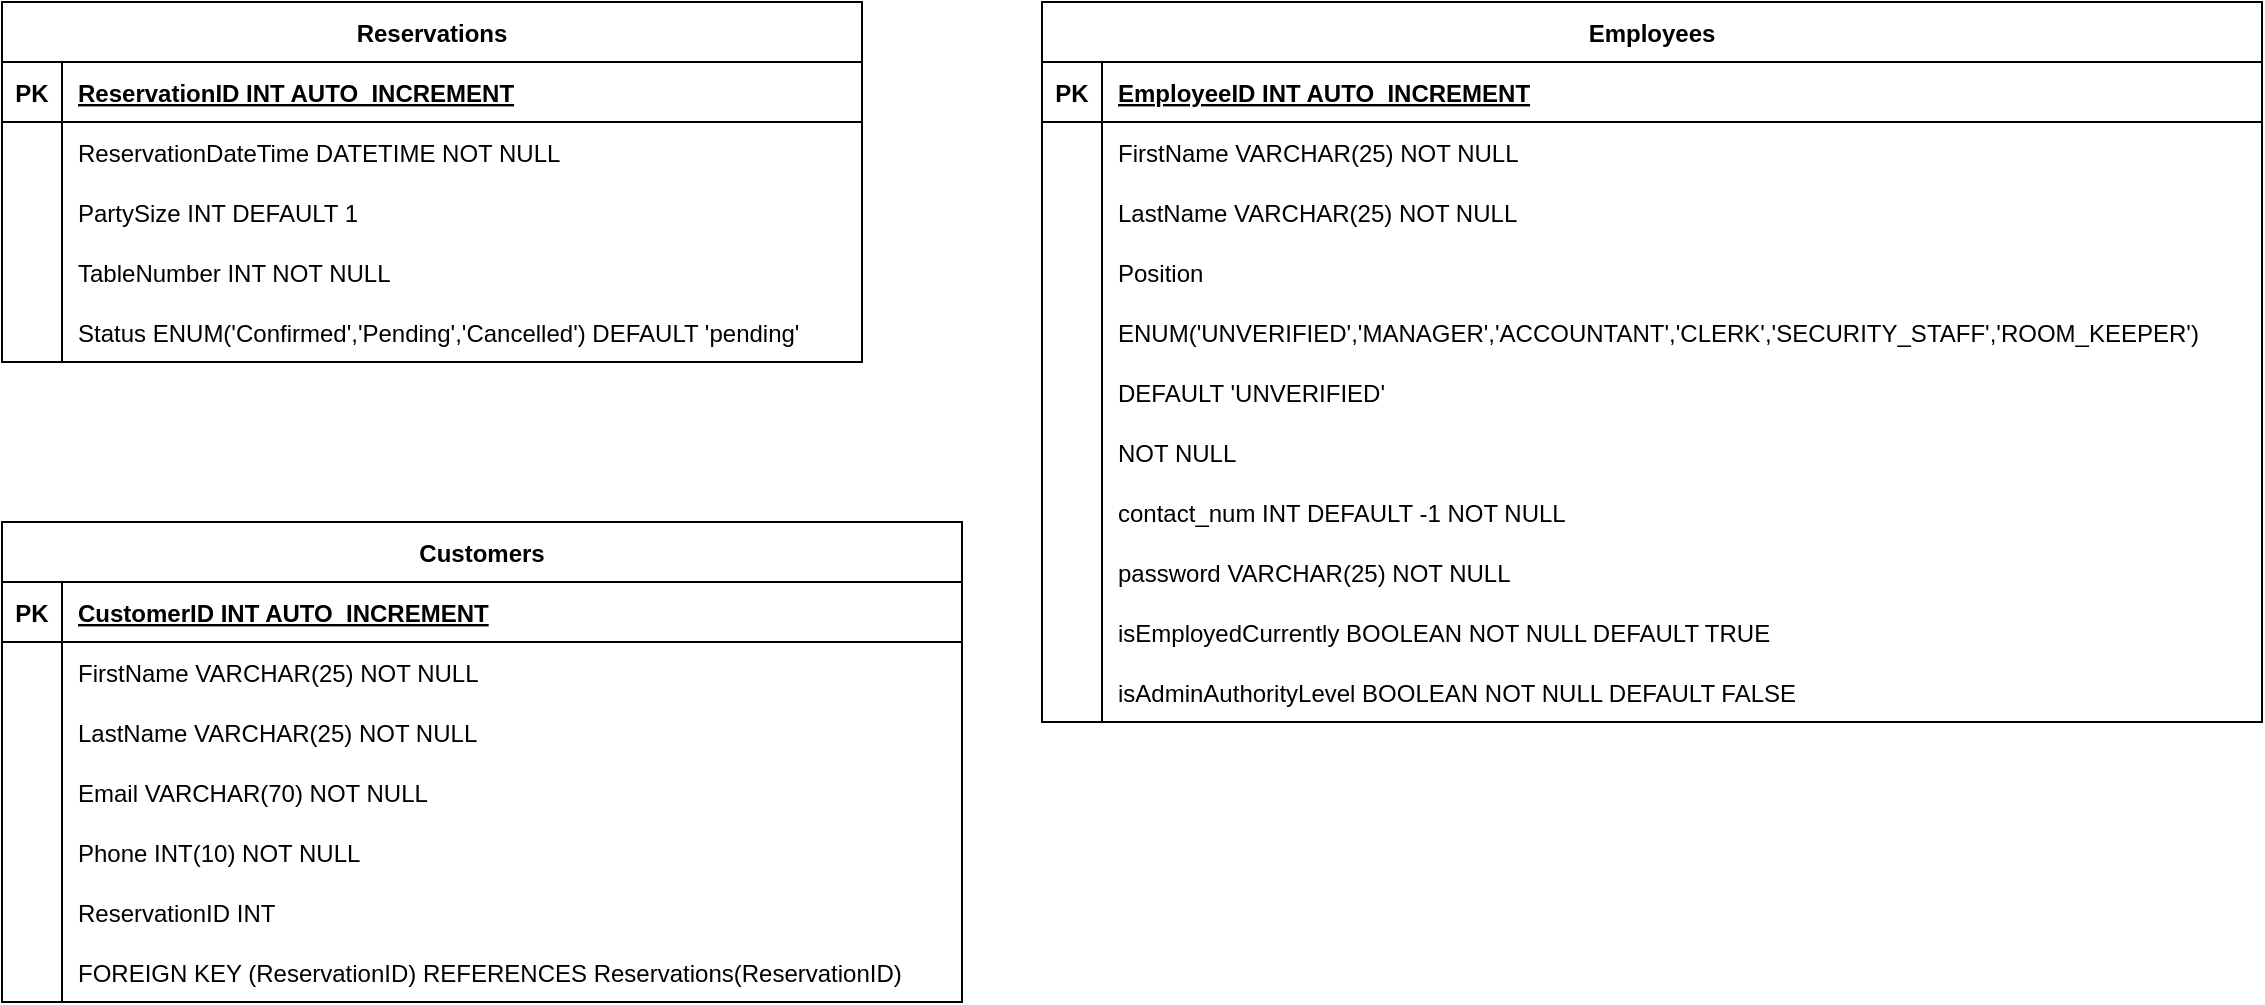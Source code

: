 <mxfile version="22.0.0" type="github">
  <diagram id="R2lEEEUBdFMjLlhIrx00" name="Page-1">
    <mxGraphModel dx="1984" dy="1049" grid="1" gridSize="10" guides="1" tooltips="1" connect="1" arrows="1" fold="1" page="1" pageScale="1" pageWidth="850" pageHeight="1100" math="0" shadow="0" extFonts="Permanent Marker^https://fonts.googleapis.com/css?family=Permanent+Marker">
      <root>
        <mxCell id="0" />
        <mxCell id="1" parent="0" />
        <mxCell id="FLJVyjkGzFyfFpLI97TE-1" value="Employees" style="shape=table;startSize=30;container=1;collapsible=1;childLayout=tableLayout;fixedRows=1;rowLines=0;fontStyle=1;align=center;resizeLast=1;" parent="1" vertex="1">
          <mxGeometry y="200" width="610" height="360" as="geometry" />
        </mxCell>
        <mxCell id="FLJVyjkGzFyfFpLI97TE-2" value="" style="shape=tableRow;horizontal=0;startSize=0;swimlaneHead=0;swimlaneBody=0;fillColor=none;collapsible=0;dropTarget=0;points=[[0,0.5],[1,0.5]];portConstraint=eastwest;strokeColor=inherit;top=0;left=0;right=0;bottom=1;" parent="FLJVyjkGzFyfFpLI97TE-1" vertex="1">
          <mxGeometry y="30" width="610" height="30" as="geometry" />
        </mxCell>
        <mxCell id="FLJVyjkGzFyfFpLI97TE-3" value="PK" style="shape=partialRectangle;overflow=hidden;connectable=0;fillColor=none;strokeColor=inherit;top=0;left=0;bottom=0;right=0;fontStyle=1;" parent="FLJVyjkGzFyfFpLI97TE-2" vertex="1">
          <mxGeometry width="30" height="30" as="geometry">
            <mxRectangle width="30" height="30" as="alternateBounds" />
          </mxGeometry>
        </mxCell>
        <mxCell id="FLJVyjkGzFyfFpLI97TE-4" value="EmployeeID INT AUTO_INCREMENT " style="shape=partialRectangle;overflow=hidden;connectable=0;fillColor=none;align=left;strokeColor=inherit;top=0;left=0;bottom=0;right=0;spacingLeft=6;fontStyle=5;" parent="FLJVyjkGzFyfFpLI97TE-2" vertex="1">
          <mxGeometry x="30" width="580" height="30" as="geometry">
            <mxRectangle width="580" height="30" as="alternateBounds" />
          </mxGeometry>
        </mxCell>
        <mxCell id="FLJVyjkGzFyfFpLI97TE-5" value="" style="shape=tableRow;horizontal=0;startSize=0;swimlaneHead=0;swimlaneBody=0;fillColor=none;collapsible=0;dropTarget=0;points=[[0,0.5],[1,0.5]];portConstraint=eastwest;strokeColor=inherit;top=0;left=0;right=0;bottom=0;" parent="FLJVyjkGzFyfFpLI97TE-1" vertex="1">
          <mxGeometry y="60" width="610" height="30" as="geometry" />
        </mxCell>
        <mxCell id="FLJVyjkGzFyfFpLI97TE-6" value="" style="shape=partialRectangle;overflow=hidden;connectable=0;fillColor=none;strokeColor=inherit;top=0;left=0;bottom=0;right=0;" parent="FLJVyjkGzFyfFpLI97TE-5" vertex="1">
          <mxGeometry width="30" height="30" as="geometry">
            <mxRectangle width="30" height="30" as="alternateBounds" />
          </mxGeometry>
        </mxCell>
        <mxCell id="FLJVyjkGzFyfFpLI97TE-7" value="FirstName  VARCHAR(25) NOT NULL" style="shape=partialRectangle;overflow=hidden;connectable=0;fillColor=none;align=left;strokeColor=inherit;top=0;left=0;bottom=0;right=0;spacingLeft=6;" parent="FLJVyjkGzFyfFpLI97TE-5" vertex="1">
          <mxGeometry x="30" width="580" height="30" as="geometry">
            <mxRectangle width="580" height="30" as="alternateBounds" />
          </mxGeometry>
        </mxCell>
        <mxCell id="FLJVyjkGzFyfFpLI97TE-8" value="" style="shape=tableRow;horizontal=0;startSize=0;swimlaneHead=0;swimlaneBody=0;fillColor=none;collapsible=0;dropTarget=0;points=[[0,0.5],[1,0.5]];portConstraint=eastwest;strokeColor=inherit;top=0;left=0;right=0;bottom=0;" parent="FLJVyjkGzFyfFpLI97TE-1" vertex="1">
          <mxGeometry y="90" width="610" height="30" as="geometry" />
        </mxCell>
        <mxCell id="FLJVyjkGzFyfFpLI97TE-9" value="" style="shape=partialRectangle;overflow=hidden;connectable=0;fillColor=none;strokeColor=inherit;top=0;left=0;bottom=0;right=0;" parent="FLJVyjkGzFyfFpLI97TE-8" vertex="1">
          <mxGeometry width="30" height="30" as="geometry">
            <mxRectangle width="30" height="30" as="alternateBounds" />
          </mxGeometry>
        </mxCell>
        <mxCell id="FLJVyjkGzFyfFpLI97TE-10" value="LastName VARCHAR(25) NOT NULL" style="shape=partialRectangle;overflow=hidden;connectable=0;fillColor=none;align=left;strokeColor=inherit;top=0;left=0;bottom=0;right=0;spacingLeft=6;" parent="FLJVyjkGzFyfFpLI97TE-8" vertex="1">
          <mxGeometry x="30" width="580" height="30" as="geometry">
            <mxRectangle width="580" height="30" as="alternateBounds" />
          </mxGeometry>
        </mxCell>
        <mxCell id="FLJVyjkGzFyfFpLI97TE-11" value="" style="shape=tableRow;horizontal=0;startSize=0;swimlaneHead=0;swimlaneBody=0;fillColor=none;collapsible=0;dropTarget=0;points=[[0,0.5],[1,0.5]];portConstraint=eastwest;strokeColor=inherit;top=0;left=0;right=0;bottom=0;" parent="FLJVyjkGzFyfFpLI97TE-1" vertex="1">
          <mxGeometry y="120" width="610" height="30" as="geometry" />
        </mxCell>
        <mxCell id="FLJVyjkGzFyfFpLI97TE-12" value="" style="shape=partialRectangle;overflow=hidden;connectable=0;fillColor=none;strokeColor=inherit;top=0;left=0;bottom=0;right=0;" parent="FLJVyjkGzFyfFpLI97TE-11" vertex="1">
          <mxGeometry width="30" height="30" as="geometry">
            <mxRectangle width="30" height="30" as="alternateBounds" />
          </mxGeometry>
        </mxCell>
        <mxCell id="FLJVyjkGzFyfFpLI97TE-13" value="Position" style="shape=partialRectangle;overflow=hidden;connectable=0;fillColor=none;align=left;strokeColor=inherit;top=0;left=0;bottom=0;right=0;spacingLeft=6;" parent="FLJVyjkGzFyfFpLI97TE-11" vertex="1">
          <mxGeometry x="30" width="580" height="30" as="geometry">
            <mxRectangle width="580" height="30" as="alternateBounds" />
          </mxGeometry>
        </mxCell>
        <mxCell id="FLJVyjkGzFyfFpLI97TE-14" value="" style="shape=tableRow;horizontal=0;startSize=0;swimlaneHead=0;swimlaneBody=0;fillColor=none;collapsible=0;dropTarget=0;points=[[0,0.5],[1,0.5]];portConstraint=eastwest;strokeColor=inherit;top=0;left=0;right=0;bottom=0;" parent="FLJVyjkGzFyfFpLI97TE-1" vertex="1">
          <mxGeometry y="150" width="610" height="30" as="geometry" />
        </mxCell>
        <mxCell id="FLJVyjkGzFyfFpLI97TE-15" value="" style="shape=partialRectangle;overflow=hidden;connectable=0;fillColor=none;strokeColor=inherit;top=0;left=0;bottom=0;right=0;" parent="FLJVyjkGzFyfFpLI97TE-14" vertex="1">
          <mxGeometry width="30" height="30" as="geometry">
            <mxRectangle width="30" height="30" as="alternateBounds" />
          </mxGeometry>
        </mxCell>
        <mxCell id="FLJVyjkGzFyfFpLI97TE-16" value="ENUM(&#39;UNVERIFIED&#39;,&#39;MANAGER&#39;,&#39;ACCOUNTANT&#39;,&#39;CLERK&#39;,&#39;SECURITY_STAFF&#39;,&#39;ROOM_KEEPER&#39;)" style="shape=partialRectangle;overflow=hidden;connectable=0;fillColor=none;align=left;strokeColor=inherit;top=0;left=0;bottom=0;right=0;spacingLeft=6;" parent="FLJVyjkGzFyfFpLI97TE-14" vertex="1">
          <mxGeometry x="30" width="580" height="30" as="geometry">
            <mxRectangle width="580" height="30" as="alternateBounds" />
          </mxGeometry>
        </mxCell>
        <mxCell id="FLJVyjkGzFyfFpLI97TE-17" value="" style="shape=tableRow;horizontal=0;startSize=0;swimlaneHead=0;swimlaneBody=0;fillColor=none;collapsible=0;dropTarget=0;points=[[0,0.5],[1,0.5]];portConstraint=eastwest;strokeColor=inherit;top=0;left=0;right=0;bottom=0;" parent="FLJVyjkGzFyfFpLI97TE-1" vertex="1">
          <mxGeometry y="180" width="610" height="30" as="geometry" />
        </mxCell>
        <mxCell id="FLJVyjkGzFyfFpLI97TE-18" value="" style="shape=partialRectangle;overflow=hidden;connectable=0;fillColor=none;strokeColor=inherit;top=0;left=0;bottom=0;right=0;" parent="FLJVyjkGzFyfFpLI97TE-17" vertex="1">
          <mxGeometry width="30" height="30" as="geometry">
            <mxRectangle width="30" height="30" as="alternateBounds" />
          </mxGeometry>
        </mxCell>
        <mxCell id="FLJVyjkGzFyfFpLI97TE-19" value="DEFAULT &#39;UNVERIFIED&#39;" style="shape=partialRectangle;overflow=hidden;connectable=0;fillColor=none;align=left;strokeColor=inherit;top=0;left=0;bottom=0;right=0;spacingLeft=6;" parent="FLJVyjkGzFyfFpLI97TE-17" vertex="1">
          <mxGeometry x="30" width="580" height="30" as="geometry">
            <mxRectangle width="580" height="30" as="alternateBounds" />
          </mxGeometry>
        </mxCell>
        <mxCell id="FLJVyjkGzFyfFpLI97TE-20" value="" style="shape=tableRow;horizontal=0;startSize=0;swimlaneHead=0;swimlaneBody=0;fillColor=none;collapsible=0;dropTarget=0;points=[[0,0.5],[1,0.5]];portConstraint=eastwest;strokeColor=inherit;top=0;left=0;right=0;bottom=0;" parent="FLJVyjkGzFyfFpLI97TE-1" vertex="1">
          <mxGeometry y="210" width="610" height="30" as="geometry" />
        </mxCell>
        <mxCell id="FLJVyjkGzFyfFpLI97TE-21" value="" style="shape=partialRectangle;overflow=hidden;connectable=0;fillColor=none;strokeColor=inherit;top=0;left=0;bottom=0;right=0;" parent="FLJVyjkGzFyfFpLI97TE-20" vertex="1">
          <mxGeometry width="30" height="30" as="geometry">
            <mxRectangle width="30" height="30" as="alternateBounds" />
          </mxGeometry>
        </mxCell>
        <mxCell id="FLJVyjkGzFyfFpLI97TE-22" value="NOT NULL" style="shape=partialRectangle;overflow=hidden;connectable=0;fillColor=none;align=left;strokeColor=inherit;top=0;left=0;bottom=0;right=0;spacingLeft=6;" parent="FLJVyjkGzFyfFpLI97TE-20" vertex="1">
          <mxGeometry x="30" width="580" height="30" as="geometry">
            <mxRectangle width="580" height="30" as="alternateBounds" />
          </mxGeometry>
        </mxCell>
        <mxCell id="FLJVyjkGzFyfFpLI97TE-23" value="" style="shape=tableRow;horizontal=0;startSize=0;swimlaneHead=0;swimlaneBody=0;fillColor=none;collapsible=0;dropTarget=0;points=[[0,0.5],[1,0.5]];portConstraint=eastwest;strokeColor=inherit;top=0;left=0;right=0;bottom=0;" parent="FLJVyjkGzFyfFpLI97TE-1" vertex="1">
          <mxGeometry y="240" width="610" height="30" as="geometry" />
        </mxCell>
        <mxCell id="FLJVyjkGzFyfFpLI97TE-24" value="" style="shape=partialRectangle;overflow=hidden;connectable=0;fillColor=none;strokeColor=inherit;top=0;left=0;bottom=0;right=0;" parent="FLJVyjkGzFyfFpLI97TE-23" vertex="1">
          <mxGeometry width="30" height="30" as="geometry">
            <mxRectangle width="30" height="30" as="alternateBounds" />
          </mxGeometry>
        </mxCell>
        <mxCell id="FLJVyjkGzFyfFpLI97TE-25" value="contact_num INT DEFAULT -1 NOT NULL" style="shape=partialRectangle;overflow=hidden;connectable=0;fillColor=none;align=left;strokeColor=inherit;top=0;left=0;bottom=0;right=0;spacingLeft=6;" parent="FLJVyjkGzFyfFpLI97TE-23" vertex="1">
          <mxGeometry x="30" width="580" height="30" as="geometry">
            <mxRectangle width="580" height="30" as="alternateBounds" />
          </mxGeometry>
        </mxCell>
        <mxCell id="FLJVyjkGzFyfFpLI97TE-26" value="" style="shape=tableRow;horizontal=0;startSize=0;swimlaneHead=0;swimlaneBody=0;fillColor=none;collapsible=0;dropTarget=0;points=[[0,0.5],[1,0.5]];portConstraint=eastwest;strokeColor=inherit;top=0;left=0;right=0;bottom=0;" parent="FLJVyjkGzFyfFpLI97TE-1" vertex="1">
          <mxGeometry y="270" width="610" height="30" as="geometry" />
        </mxCell>
        <mxCell id="FLJVyjkGzFyfFpLI97TE-27" value="" style="shape=partialRectangle;overflow=hidden;connectable=0;fillColor=none;strokeColor=inherit;top=0;left=0;bottom=0;right=0;" parent="FLJVyjkGzFyfFpLI97TE-26" vertex="1">
          <mxGeometry width="30" height="30" as="geometry">
            <mxRectangle width="30" height="30" as="alternateBounds" />
          </mxGeometry>
        </mxCell>
        <mxCell id="FLJVyjkGzFyfFpLI97TE-28" value="password VARCHAR(25) NOT NULL" style="shape=partialRectangle;overflow=hidden;connectable=0;fillColor=none;align=left;strokeColor=inherit;top=0;left=0;bottom=0;right=0;spacingLeft=6;" parent="FLJVyjkGzFyfFpLI97TE-26" vertex="1">
          <mxGeometry x="30" width="580" height="30" as="geometry">
            <mxRectangle width="580" height="30" as="alternateBounds" />
          </mxGeometry>
        </mxCell>
        <mxCell id="FLJVyjkGzFyfFpLI97TE-29" value="" style="shape=tableRow;horizontal=0;startSize=0;swimlaneHead=0;swimlaneBody=0;fillColor=none;collapsible=0;dropTarget=0;points=[[0,0.5],[1,0.5]];portConstraint=eastwest;strokeColor=inherit;top=0;left=0;right=0;bottom=0;" parent="FLJVyjkGzFyfFpLI97TE-1" vertex="1">
          <mxGeometry y="300" width="610" height="30" as="geometry" />
        </mxCell>
        <mxCell id="FLJVyjkGzFyfFpLI97TE-30" value="" style="shape=partialRectangle;overflow=hidden;connectable=0;fillColor=none;strokeColor=inherit;top=0;left=0;bottom=0;right=0;" parent="FLJVyjkGzFyfFpLI97TE-29" vertex="1">
          <mxGeometry width="30" height="30" as="geometry">
            <mxRectangle width="30" height="30" as="alternateBounds" />
          </mxGeometry>
        </mxCell>
        <mxCell id="FLJVyjkGzFyfFpLI97TE-31" value="isEmployedCurrently BOOLEAN NOT NULL DEFAULT TRUE" style="shape=partialRectangle;overflow=hidden;connectable=0;fillColor=none;align=left;strokeColor=inherit;top=0;left=0;bottom=0;right=0;spacingLeft=6;" parent="FLJVyjkGzFyfFpLI97TE-29" vertex="1">
          <mxGeometry x="30" width="580" height="30" as="geometry">
            <mxRectangle width="580" height="30" as="alternateBounds" />
          </mxGeometry>
        </mxCell>
        <mxCell id="FLJVyjkGzFyfFpLI97TE-32" value="" style="shape=tableRow;horizontal=0;startSize=0;swimlaneHead=0;swimlaneBody=0;fillColor=none;collapsible=0;dropTarget=0;points=[[0,0.5],[1,0.5]];portConstraint=eastwest;strokeColor=inherit;top=0;left=0;right=0;bottom=0;" parent="FLJVyjkGzFyfFpLI97TE-1" vertex="1">
          <mxGeometry y="330" width="610" height="30" as="geometry" />
        </mxCell>
        <mxCell id="FLJVyjkGzFyfFpLI97TE-33" value="" style="shape=partialRectangle;overflow=hidden;connectable=0;fillColor=none;strokeColor=inherit;top=0;left=0;bottom=0;right=0;" parent="FLJVyjkGzFyfFpLI97TE-32" vertex="1">
          <mxGeometry width="30" height="30" as="geometry">
            <mxRectangle width="30" height="30" as="alternateBounds" />
          </mxGeometry>
        </mxCell>
        <mxCell id="FLJVyjkGzFyfFpLI97TE-34" value="isAdminAuthorityLevel BOOLEAN NOT NULL DEFAULT FALSE" style="shape=partialRectangle;overflow=hidden;connectable=0;fillColor=none;align=left;strokeColor=inherit;top=0;left=0;bottom=0;right=0;spacingLeft=6;" parent="FLJVyjkGzFyfFpLI97TE-32" vertex="1">
          <mxGeometry x="30" width="580" height="30" as="geometry">
            <mxRectangle width="580" height="30" as="alternateBounds" />
          </mxGeometry>
        </mxCell>
        <mxCell id="FLJVyjkGzFyfFpLI97TE-35" value="Reservations" style="shape=table;startSize=30;container=1;collapsible=1;childLayout=tableLayout;fixedRows=1;rowLines=0;fontStyle=1;align=center;resizeLast=1;" parent="1" vertex="1">
          <mxGeometry x="-520" y="200" width="430" height="180" as="geometry" />
        </mxCell>
        <mxCell id="FLJVyjkGzFyfFpLI97TE-36" value="" style="shape=tableRow;horizontal=0;startSize=0;swimlaneHead=0;swimlaneBody=0;fillColor=none;collapsible=0;dropTarget=0;points=[[0,0.5],[1,0.5]];portConstraint=eastwest;strokeColor=inherit;top=0;left=0;right=0;bottom=1;" parent="FLJVyjkGzFyfFpLI97TE-35" vertex="1">
          <mxGeometry y="30" width="430" height="30" as="geometry" />
        </mxCell>
        <mxCell id="FLJVyjkGzFyfFpLI97TE-37" value="PK" style="shape=partialRectangle;overflow=hidden;connectable=0;fillColor=none;strokeColor=inherit;top=0;left=0;bottom=0;right=0;fontStyle=1;" parent="FLJVyjkGzFyfFpLI97TE-36" vertex="1">
          <mxGeometry width="30" height="30" as="geometry">
            <mxRectangle width="30" height="30" as="alternateBounds" />
          </mxGeometry>
        </mxCell>
        <mxCell id="FLJVyjkGzFyfFpLI97TE-38" value="ReservationID INT AUTO_INCREMENT " style="shape=partialRectangle;overflow=hidden;connectable=0;fillColor=none;align=left;strokeColor=inherit;top=0;left=0;bottom=0;right=0;spacingLeft=6;fontStyle=5;" parent="FLJVyjkGzFyfFpLI97TE-36" vertex="1">
          <mxGeometry x="30" width="400" height="30" as="geometry">
            <mxRectangle width="400" height="30" as="alternateBounds" />
          </mxGeometry>
        </mxCell>
        <mxCell id="FLJVyjkGzFyfFpLI97TE-39" value="" style="shape=tableRow;horizontal=0;startSize=0;swimlaneHead=0;swimlaneBody=0;fillColor=none;collapsible=0;dropTarget=0;points=[[0,0.5],[1,0.5]];portConstraint=eastwest;strokeColor=inherit;top=0;left=0;right=0;bottom=0;" parent="FLJVyjkGzFyfFpLI97TE-35" vertex="1">
          <mxGeometry y="60" width="430" height="30" as="geometry" />
        </mxCell>
        <mxCell id="FLJVyjkGzFyfFpLI97TE-40" value="" style="shape=partialRectangle;overflow=hidden;connectable=0;fillColor=none;strokeColor=inherit;top=0;left=0;bottom=0;right=0;" parent="FLJVyjkGzFyfFpLI97TE-39" vertex="1">
          <mxGeometry width="30" height="30" as="geometry">
            <mxRectangle width="30" height="30" as="alternateBounds" />
          </mxGeometry>
        </mxCell>
        <mxCell id="FLJVyjkGzFyfFpLI97TE-41" value="ReservationDateTime DATETIME NOT NULL" style="shape=partialRectangle;overflow=hidden;connectable=0;fillColor=none;align=left;strokeColor=inherit;top=0;left=0;bottom=0;right=0;spacingLeft=6;" parent="FLJVyjkGzFyfFpLI97TE-39" vertex="1">
          <mxGeometry x="30" width="400" height="30" as="geometry">
            <mxRectangle width="400" height="30" as="alternateBounds" />
          </mxGeometry>
        </mxCell>
        <mxCell id="FLJVyjkGzFyfFpLI97TE-42" value="" style="shape=tableRow;horizontal=0;startSize=0;swimlaneHead=0;swimlaneBody=0;fillColor=none;collapsible=0;dropTarget=0;points=[[0,0.5],[1,0.5]];portConstraint=eastwest;strokeColor=inherit;top=0;left=0;right=0;bottom=0;" parent="FLJVyjkGzFyfFpLI97TE-35" vertex="1">
          <mxGeometry y="90" width="430" height="30" as="geometry" />
        </mxCell>
        <mxCell id="FLJVyjkGzFyfFpLI97TE-43" value="" style="shape=partialRectangle;overflow=hidden;connectable=0;fillColor=none;strokeColor=inherit;top=0;left=0;bottom=0;right=0;" parent="FLJVyjkGzFyfFpLI97TE-42" vertex="1">
          <mxGeometry width="30" height="30" as="geometry">
            <mxRectangle width="30" height="30" as="alternateBounds" />
          </mxGeometry>
        </mxCell>
        <mxCell id="FLJVyjkGzFyfFpLI97TE-44" value="PartySize INT DEFAULT 1" style="shape=partialRectangle;overflow=hidden;connectable=0;fillColor=none;align=left;strokeColor=inherit;top=0;left=0;bottom=0;right=0;spacingLeft=6;" parent="FLJVyjkGzFyfFpLI97TE-42" vertex="1">
          <mxGeometry x="30" width="400" height="30" as="geometry">
            <mxRectangle width="400" height="30" as="alternateBounds" />
          </mxGeometry>
        </mxCell>
        <mxCell id="FLJVyjkGzFyfFpLI97TE-45" value="" style="shape=tableRow;horizontal=0;startSize=0;swimlaneHead=0;swimlaneBody=0;fillColor=none;collapsible=0;dropTarget=0;points=[[0,0.5],[1,0.5]];portConstraint=eastwest;strokeColor=inherit;top=0;left=0;right=0;bottom=0;" parent="FLJVyjkGzFyfFpLI97TE-35" vertex="1">
          <mxGeometry y="120" width="430" height="30" as="geometry" />
        </mxCell>
        <mxCell id="FLJVyjkGzFyfFpLI97TE-46" value="" style="shape=partialRectangle;overflow=hidden;connectable=0;fillColor=none;strokeColor=inherit;top=0;left=0;bottom=0;right=0;" parent="FLJVyjkGzFyfFpLI97TE-45" vertex="1">
          <mxGeometry width="30" height="30" as="geometry">
            <mxRectangle width="30" height="30" as="alternateBounds" />
          </mxGeometry>
        </mxCell>
        <mxCell id="FLJVyjkGzFyfFpLI97TE-47" value="TableNumber INT NOT NULL" style="shape=partialRectangle;overflow=hidden;connectable=0;fillColor=none;align=left;strokeColor=inherit;top=0;left=0;bottom=0;right=0;spacingLeft=6;" parent="FLJVyjkGzFyfFpLI97TE-45" vertex="1">
          <mxGeometry x="30" width="400" height="30" as="geometry">
            <mxRectangle width="400" height="30" as="alternateBounds" />
          </mxGeometry>
        </mxCell>
        <mxCell id="FLJVyjkGzFyfFpLI97TE-48" value="" style="shape=tableRow;horizontal=0;startSize=0;swimlaneHead=0;swimlaneBody=0;fillColor=none;collapsible=0;dropTarget=0;points=[[0,0.5],[1,0.5]];portConstraint=eastwest;strokeColor=inherit;top=0;left=0;right=0;bottom=0;" parent="FLJVyjkGzFyfFpLI97TE-35" vertex="1">
          <mxGeometry y="150" width="430" height="30" as="geometry" />
        </mxCell>
        <mxCell id="FLJVyjkGzFyfFpLI97TE-49" value="" style="shape=partialRectangle;overflow=hidden;connectable=0;fillColor=none;strokeColor=inherit;top=0;left=0;bottom=0;right=0;" parent="FLJVyjkGzFyfFpLI97TE-48" vertex="1">
          <mxGeometry width="30" height="30" as="geometry">
            <mxRectangle width="30" height="30" as="alternateBounds" />
          </mxGeometry>
        </mxCell>
        <mxCell id="FLJVyjkGzFyfFpLI97TE-50" value="Status ENUM(&#39;Confirmed&#39;,&#39;Pending&#39;,&#39;Cancelled&#39;) DEFAULT &#39;pending&#39;" style="shape=partialRectangle;overflow=hidden;connectable=0;fillColor=none;align=left;strokeColor=inherit;top=0;left=0;bottom=0;right=0;spacingLeft=6;" parent="FLJVyjkGzFyfFpLI97TE-48" vertex="1">
          <mxGeometry x="30" width="400" height="30" as="geometry">
            <mxRectangle width="400" height="30" as="alternateBounds" />
          </mxGeometry>
        </mxCell>
        <mxCell id="FLJVyjkGzFyfFpLI97TE-51" value="Customers" style="shape=table;startSize=30;container=1;collapsible=1;childLayout=tableLayout;fixedRows=1;rowLines=0;fontStyle=1;align=center;resizeLast=1;" parent="1" vertex="1">
          <mxGeometry x="-520" y="460" width="480" height="240" as="geometry" />
        </mxCell>
        <mxCell id="FLJVyjkGzFyfFpLI97TE-52" value="" style="shape=tableRow;horizontal=0;startSize=0;swimlaneHead=0;swimlaneBody=0;fillColor=none;collapsible=0;dropTarget=0;points=[[0,0.5],[1,0.5]];portConstraint=eastwest;strokeColor=inherit;top=0;left=0;right=0;bottom=1;" parent="FLJVyjkGzFyfFpLI97TE-51" vertex="1">
          <mxGeometry y="30" width="480" height="30" as="geometry" />
        </mxCell>
        <mxCell id="FLJVyjkGzFyfFpLI97TE-53" value="PK" style="shape=partialRectangle;overflow=hidden;connectable=0;fillColor=none;strokeColor=inherit;top=0;left=0;bottom=0;right=0;fontStyle=1;" parent="FLJVyjkGzFyfFpLI97TE-52" vertex="1">
          <mxGeometry width="30" height="30" as="geometry">
            <mxRectangle width="30" height="30" as="alternateBounds" />
          </mxGeometry>
        </mxCell>
        <mxCell id="FLJVyjkGzFyfFpLI97TE-54" value="CustomerID INT AUTO_INCREMENT " style="shape=partialRectangle;overflow=hidden;connectable=0;fillColor=none;align=left;strokeColor=inherit;top=0;left=0;bottom=0;right=0;spacingLeft=6;fontStyle=5;" parent="FLJVyjkGzFyfFpLI97TE-52" vertex="1">
          <mxGeometry x="30" width="450" height="30" as="geometry">
            <mxRectangle width="450" height="30" as="alternateBounds" />
          </mxGeometry>
        </mxCell>
        <mxCell id="FLJVyjkGzFyfFpLI97TE-55" value="" style="shape=tableRow;horizontal=0;startSize=0;swimlaneHead=0;swimlaneBody=0;fillColor=none;collapsible=0;dropTarget=0;points=[[0,0.5],[1,0.5]];portConstraint=eastwest;strokeColor=inherit;top=0;left=0;right=0;bottom=0;" parent="FLJVyjkGzFyfFpLI97TE-51" vertex="1">
          <mxGeometry y="60" width="480" height="30" as="geometry" />
        </mxCell>
        <mxCell id="FLJVyjkGzFyfFpLI97TE-56" value="" style="shape=partialRectangle;overflow=hidden;connectable=0;fillColor=none;strokeColor=inherit;top=0;left=0;bottom=0;right=0;" parent="FLJVyjkGzFyfFpLI97TE-55" vertex="1">
          <mxGeometry width="30" height="30" as="geometry">
            <mxRectangle width="30" height="30" as="alternateBounds" />
          </mxGeometry>
        </mxCell>
        <mxCell id="FLJVyjkGzFyfFpLI97TE-57" value="FirstName VARCHAR(25) NOT NULL" style="shape=partialRectangle;overflow=hidden;connectable=0;fillColor=none;align=left;strokeColor=inherit;top=0;left=0;bottom=0;right=0;spacingLeft=6;" parent="FLJVyjkGzFyfFpLI97TE-55" vertex="1">
          <mxGeometry x="30" width="450" height="30" as="geometry">
            <mxRectangle width="450" height="30" as="alternateBounds" />
          </mxGeometry>
        </mxCell>
        <mxCell id="FLJVyjkGzFyfFpLI97TE-58" value="" style="shape=tableRow;horizontal=0;startSize=0;swimlaneHead=0;swimlaneBody=0;fillColor=none;collapsible=0;dropTarget=0;points=[[0,0.5],[1,0.5]];portConstraint=eastwest;strokeColor=inherit;top=0;left=0;right=0;bottom=0;" parent="FLJVyjkGzFyfFpLI97TE-51" vertex="1">
          <mxGeometry y="90" width="480" height="30" as="geometry" />
        </mxCell>
        <mxCell id="FLJVyjkGzFyfFpLI97TE-59" value="" style="shape=partialRectangle;overflow=hidden;connectable=0;fillColor=none;strokeColor=inherit;top=0;left=0;bottom=0;right=0;" parent="FLJVyjkGzFyfFpLI97TE-58" vertex="1">
          <mxGeometry width="30" height="30" as="geometry">
            <mxRectangle width="30" height="30" as="alternateBounds" />
          </mxGeometry>
        </mxCell>
        <mxCell id="FLJVyjkGzFyfFpLI97TE-60" value="LastName VARCHAR(25) NOT NULL" style="shape=partialRectangle;overflow=hidden;connectable=0;fillColor=none;align=left;strokeColor=inherit;top=0;left=0;bottom=0;right=0;spacingLeft=6;" parent="FLJVyjkGzFyfFpLI97TE-58" vertex="1">
          <mxGeometry x="30" width="450" height="30" as="geometry">
            <mxRectangle width="450" height="30" as="alternateBounds" />
          </mxGeometry>
        </mxCell>
        <mxCell id="FLJVyjkGzFyfFpLI97TE-61" value="" style="shape=tableRow;horizontal=0;startSize=0;swimlaneHead=0;swimlaneBody=0;fillColor=none;collapsible=0;dropTarget=0;points=[[0,0.5],[1,0.5]];portConstraint=eastwest;strokeColor=inherit;top=0;left=0;right=0;bottom=0;" parent="FLJVyjkGzFyfFpLI97TE-51" vertex="1">
          <mxGeometry y="120" width="480" height="30" as="geometry" />
        </mxCell>
        <mxCell id="FLJVyjkGzFyfFpLI97TE-62" value="" style="shape=partialRectangle;overflow=hidden;connectable=0;fillColor=none;strokeColor=inherit;top=0;left=0;bottom=0;right=0;" parent="FLJVyjkGzFyfFpLI97TE-61" vertex="1">
          <mxGeometry width="30" height="30" as="geometry">
            <mxRectangle width="30" height="30" as="alternateBounds" />
          </mxGeometry>
        </mxCell>
        <mxCell id="FLJVyjkGzFyfFpLI97TE-63" value="Email VARCHAR(70) NOT NULL " style="shape=partialRectangle;overflow=hidden;connectable=0;fillColor=none;align=left;strokeColor=inherit;top=0;left=0;bottom=0;right=0;spacingLeft=6;" parent="FLJVyjkGzFyfFpLI97TE-61" vertex="1">
          <mxGeometry x="30" width="450" height="30" as="geometry">
            <mxRectangle width="450" height="30" as="alternateBounds" />
          </mxGeometry>
        </mxCell>
        <mxCell id="FLJVyjkGzFyfFpLI97TE-64" value="" style="shape=tableRow;horizontal=0;startSize=0;swimlaneHead=0;swimlaneBody=0;fillColor=none;collapsible=0;dropTarget=0;points=[[0,0.5],[1,0.5]];portConstraint=eastwest;strokeColor=inherit;top=0;left=0;right=0;bottom=0;" parent="FLJVyjkGzFyfFpLI97TE-51" vertex="1">
          <mxGeometry y="150" width="480" height="30" as="geometry" />
        </mxCell>
        <mxCell id="FLJVyjkGzFyfFpLI97TE-65" value="" style="shape=partialRectangle;overflow=hidden;connectable=0;fillColor=none;strokeColor=inherit;top=0;left=0;bottom=0;right=0;" parent="FLJVyjkGzFyfFpLI97TE-64" vertex="1">
          <mxGeometry width="30" height="30" as="geometry">
            <mxRectangle width="30" height="30" as="alternateBounds" />
          </mxGeometry>
        </mxCell>
        <mxCell id="FLJVyjkGzFyfFpLI97TE-66" value="Phone INT(10) NOT NULL " style="shape=partialRectangle;overflow=hidden;connectable=0;fillColor=none;align=left;strokeColor=inherit;top=0;left=0;bottom=0;right=0;spacingLeft=6;" parent="FLJVyjkGzFyfFpLI97TE-64" vertex="1">
          <mxGeometry x="30" width="450" height="30" as="geometry">
            <mxRectangle width="450" height="30" as="alternateBounds" />
          </mxGeometry>
        </mxCell>
        <mxCell id="FLJVyjkGzFyfFpLI97TE-67" value="" style="shape=tableRow;horizontal=0;startSize=0;swimlaneHead=0;swimlaneBody=0;fillColor=none;collapsible=0;dropTarget=0;points=[[0,0.5],[1,0.5]];portConstraint=eastwest;strokeColor=inherit;top=0;left=0;right=0;bottom=0;" parent="FLJVyjkGzFyfFpLI97TE-51" vertex="1">
          <mxGeometry y="180" width="480" height="30" as="geometry" />
        </mxCell>
        <mxCell id="FLJVyjkGzFyfFpLI97TE-68" value="" style="shape=partialRectangle;overflow=hidden;connectable=0;fillColor=none;strokeColor=inherit;top=0;left=0;bottom=0;right=0;" parent="FLJVyjkGzFyfFpLI97TE-67" vertex="1">
          <mxGeometry width="30" height="30" as="geometry">
            <mxRectangle width="30" height="30" as="alternateBounds" />
          </mxGeometry>
        </mxCell>
        <mxCell id="FLJVyjkGzFyfFpLI97TE-69" value="ReservationID INT" style="shape=partialRectangle;overflow=hidden;connectable=0;fillColor=none;align=left;strokeColor=inherit;top=0;left=0;bottom=0;right=0;spacingLeft=6;" parent="FLJVyjkGzFyfFpLI97TE-67" vertex="1">
          <mxGeometry x="30" width="450" height="30" as="geometry">
            <mxRectangle width="450" height="30" as="alternateBounds" />
          </mxGeometry>
        </mxCell>
        <mxCell id="FLJVyjkGzFyfFpLI97TE-70" value="" style="shape=tableRow;horizontal=0;startSize=0;swimlaneHead=0;swimlaneBody=0;fillColor=none;collapsible=0;dropTarget=0;points=[[0,0.5],[1,0.5]];portConstraint=eastwest;strokeColor=inherit;top=0;left=0;right=0;bottom=0;" parent="FLJVyjkGzFyfFpLI97TE-51" vertex="1">
          <mxGeometry y="210" width="480" height="30" as="geometry" />
        </mxCell>
        <mxCell id="FLJVyjkGzFyfFpLI97TE-71" value="" style="shape=partialRectangle;overflow=hidden;connectable=0;fillColor=none;strokeColor=inherit;top=0;left=0;bottom=0;right=0;" parent="FLJVyjkGzFyfFpLI97TE-70" vertex="1">
          <mxGeometry width="30" height="30" as="geometry">
            <mxRectangle width="30" height="30" as="alternateBounds" />
          </mxGeometry>
        </mxCell>
        <mxCell id="FLJVyjkGzFyfFpLI97TE-72" value="FOREIGN KEY (ReservationID) REFERENCES Reservations(ReservationID)" style="shape=partialRectangle;overflow=hidden;connectable=0;fillColor=none;align=left;strokeColor=inherit;top=0;left=0;bottom=0;right=0;spacingLeft=6;" parent="FLJVyjkGzFyfFpLI97TE-70" vertex="1">
          <mxGeometry x="30" width="450" height="30" as="geometry">
            <mxRectangle width="450" height="30" as="alternateBounds" />
          </mxGeometry>
        </mxCell>
      </root>
    </mxGraphModel>
  </diagram>
</mxfile>
